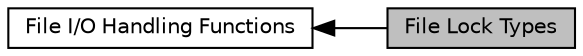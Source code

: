 digraph "File Lock Types"
{
  edge [fontname="Helvetica",fontsize="10",labelfontname="Helvetica",labelfontsize="10"];
  node [fontname="Helvetica",fontsize="10",shape=box];
  rankdir=LR;
  Node1 [label="File Lock Types",height=0.2,width=0.4,color="black", fillcolor="grey75", style="filled", fontcolor="black",tooltip=" "];
  Node2 [label="File I/O Handling Functions",height=0.2,width=0.4,color="black", fillcolor="white", style="filled",URL="$group__apr__file__io.html",tooltip=" "];
  Node2->Node1 [shape=plaintext, dir="back", style="solid"];
}
